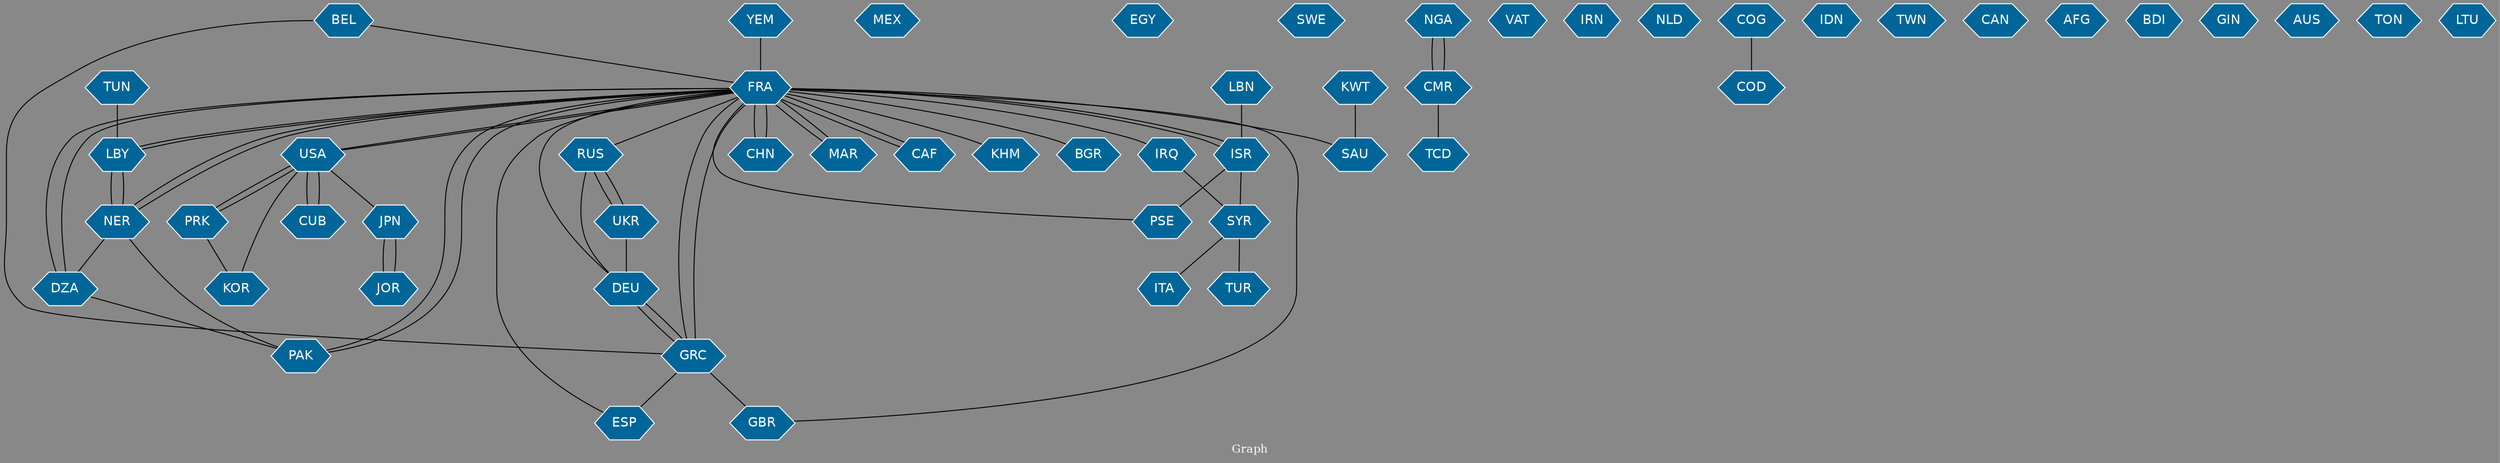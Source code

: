 // Countries together in item graph
graph {
	graph [bgcolor="#888888" fontcolor=white fontsize=12 label="Graph" outputorder=edgesfirst overlap=prism]
	node [color=white fillcolor="#006699" fontcolor=white fontname=Helvetica shape=hexagon style=filled]
	edge [arrowhead=open color=black fontcolor=white fontname=Courier fontsize=12]
		GBR [label=GBR]
		USA [label=USA]
		LBY [label=LBY]
		NER [label=NER]
		FRA [label=FRA]
		RUS [label=RUS]
		DEU [label=DEU]
		SAU [label=SAU]
		ESP [label=ESP]
		UKR [label=UKR]
		ISR [label=ISR]
		GRC [label=GRC]
		PAK [label=PAK]
		MEX [label=MEX]
		EGY [label=EGY]
		LBN [label=LBN]
		SWE [label=SWE]
		DZA [label=DZA]
		JPN [label=JPN]
		SYR [label=SYR]
		JOR [label=JOR]
		CHN [label=CHN]
		NGA [label=NGA]
		YEM [label=YEM]
		MAR [label=MAR]
		CAF [label=CAF]
		CMR [label=CMR]
		IRQ [label=IRQ]
		PSE [label=PSE]
		BEL [label=BEL]
		VAT [label=VAT]
		PRK [label=PRK]
		IRN [label=IRN]
		NLD [label=NLD]
		CUB [label=CUB]
		COG [label=COG]
		COD [label=COD]
		IDN [label=IDN]
		TWN [label=TWN]
		CAN [label=CAN]
		TUN [label=TUN]
		AFG [label=AFG]
		KHM [label=KHM]
		BDI [label=BDI]
		KWT [label=KWT]
		TUR [label=TUR]
		BGR [label=BGR]
		GIN [label=GIN]
		AUS [label=AUS]
		TCD [label=TCD]
		KOR [label=KOR]
		ITA [label=ITA]
		TON [label=TON]
		LTU [label=LTU]
			DZA -- PAK [weight=1]
			FRA -- USA [weight=1]
			DEU -- FRA [weight=1]
			UKR -- DEU [weight=1]
			ISR -- PSE [weight=4]
			SYR -- TUR [weight=1]
			UKR -- RUS [weight=1]
			FRA -- KHM [weight=1]
			GRC -- FRA [weight=3]
			FRA -- GBR [weight=1]
			FRA -- PSE [weight=1]
			CAF -- FRA [weight=3]
			ISR -- SYR [weight=1]
			PRK -- USA [weight=2]
			CMR -- TCD [weight=1]
			JPN -- JOR [weight=1]
			FRA -- CHN [weight=1]
			LBY -- FRA [weight=1]
			FRA -- IRQ [weight=2]
			LBN -- ISR [weight=2]
			ISR -- FRA [weight=5]
			FRA -- LBY [weight=1]
			GRC -- DEU [weight=2]
			RUS -- DEU [weight=1]
			FRA -- DZA [weight=2]
			FRA -- MAR [weight=3]
			TUN -- LBY [weight=1]
			NER -- PAK [weight=1]
			LBY -- NER [weight=1]
			SYR -- ITA [weight=1]
			NGA -- CMR [weight=1]
			COG -- COD [weight=1]
			JOR -- JPN [weight=2]
			FRA -- CAF [weight=5]
			USA -- JPN [weight=1]
			FRA -- BGR [weight=1]
			USA -- CUB [weight=1]
			FRA -- SAU [weight=1]
			GRC -- GBR [weight=1]
			BEL -- GRC [weight=1]
			KWT -- SAU [weight=1]
			DZA -- FRA [weight=1]
			BEL -- FRA [weight=1]
			IRQ -- SYR [weight=1]
			FRA -- RUS [weight=1]
			CUB -- USA [weight=2]
			PAK -- FRA [weight=1]
			CHN -- FRA [weight=2]
			DEU -- GRC [weight=2]
			FRA -- NER [weight=1]
			FRA -- ESP [weight=1]
			PRK -- KOR [weight=1]
			MAR -- FRA [weight=2]
			FRA -- ISR [weight=2]
			RUS -- UKR [weight=1]
			FRA -- GRC [weight=3]
			NER -- LBY [weight=3]
			NER -- FRA [weight=4]
			USA -- FRA [weight=1]
			NER -- DZA [weight=1]
			USA -- KOR [weight=1]
			YEM -- FRA [weight=5]
			GRC -- ESP [weight=1]
			FRA -- PAK [weight=1]
			CMR -- NGA [weight=1]
			USA -- PRK [weight=1]
}